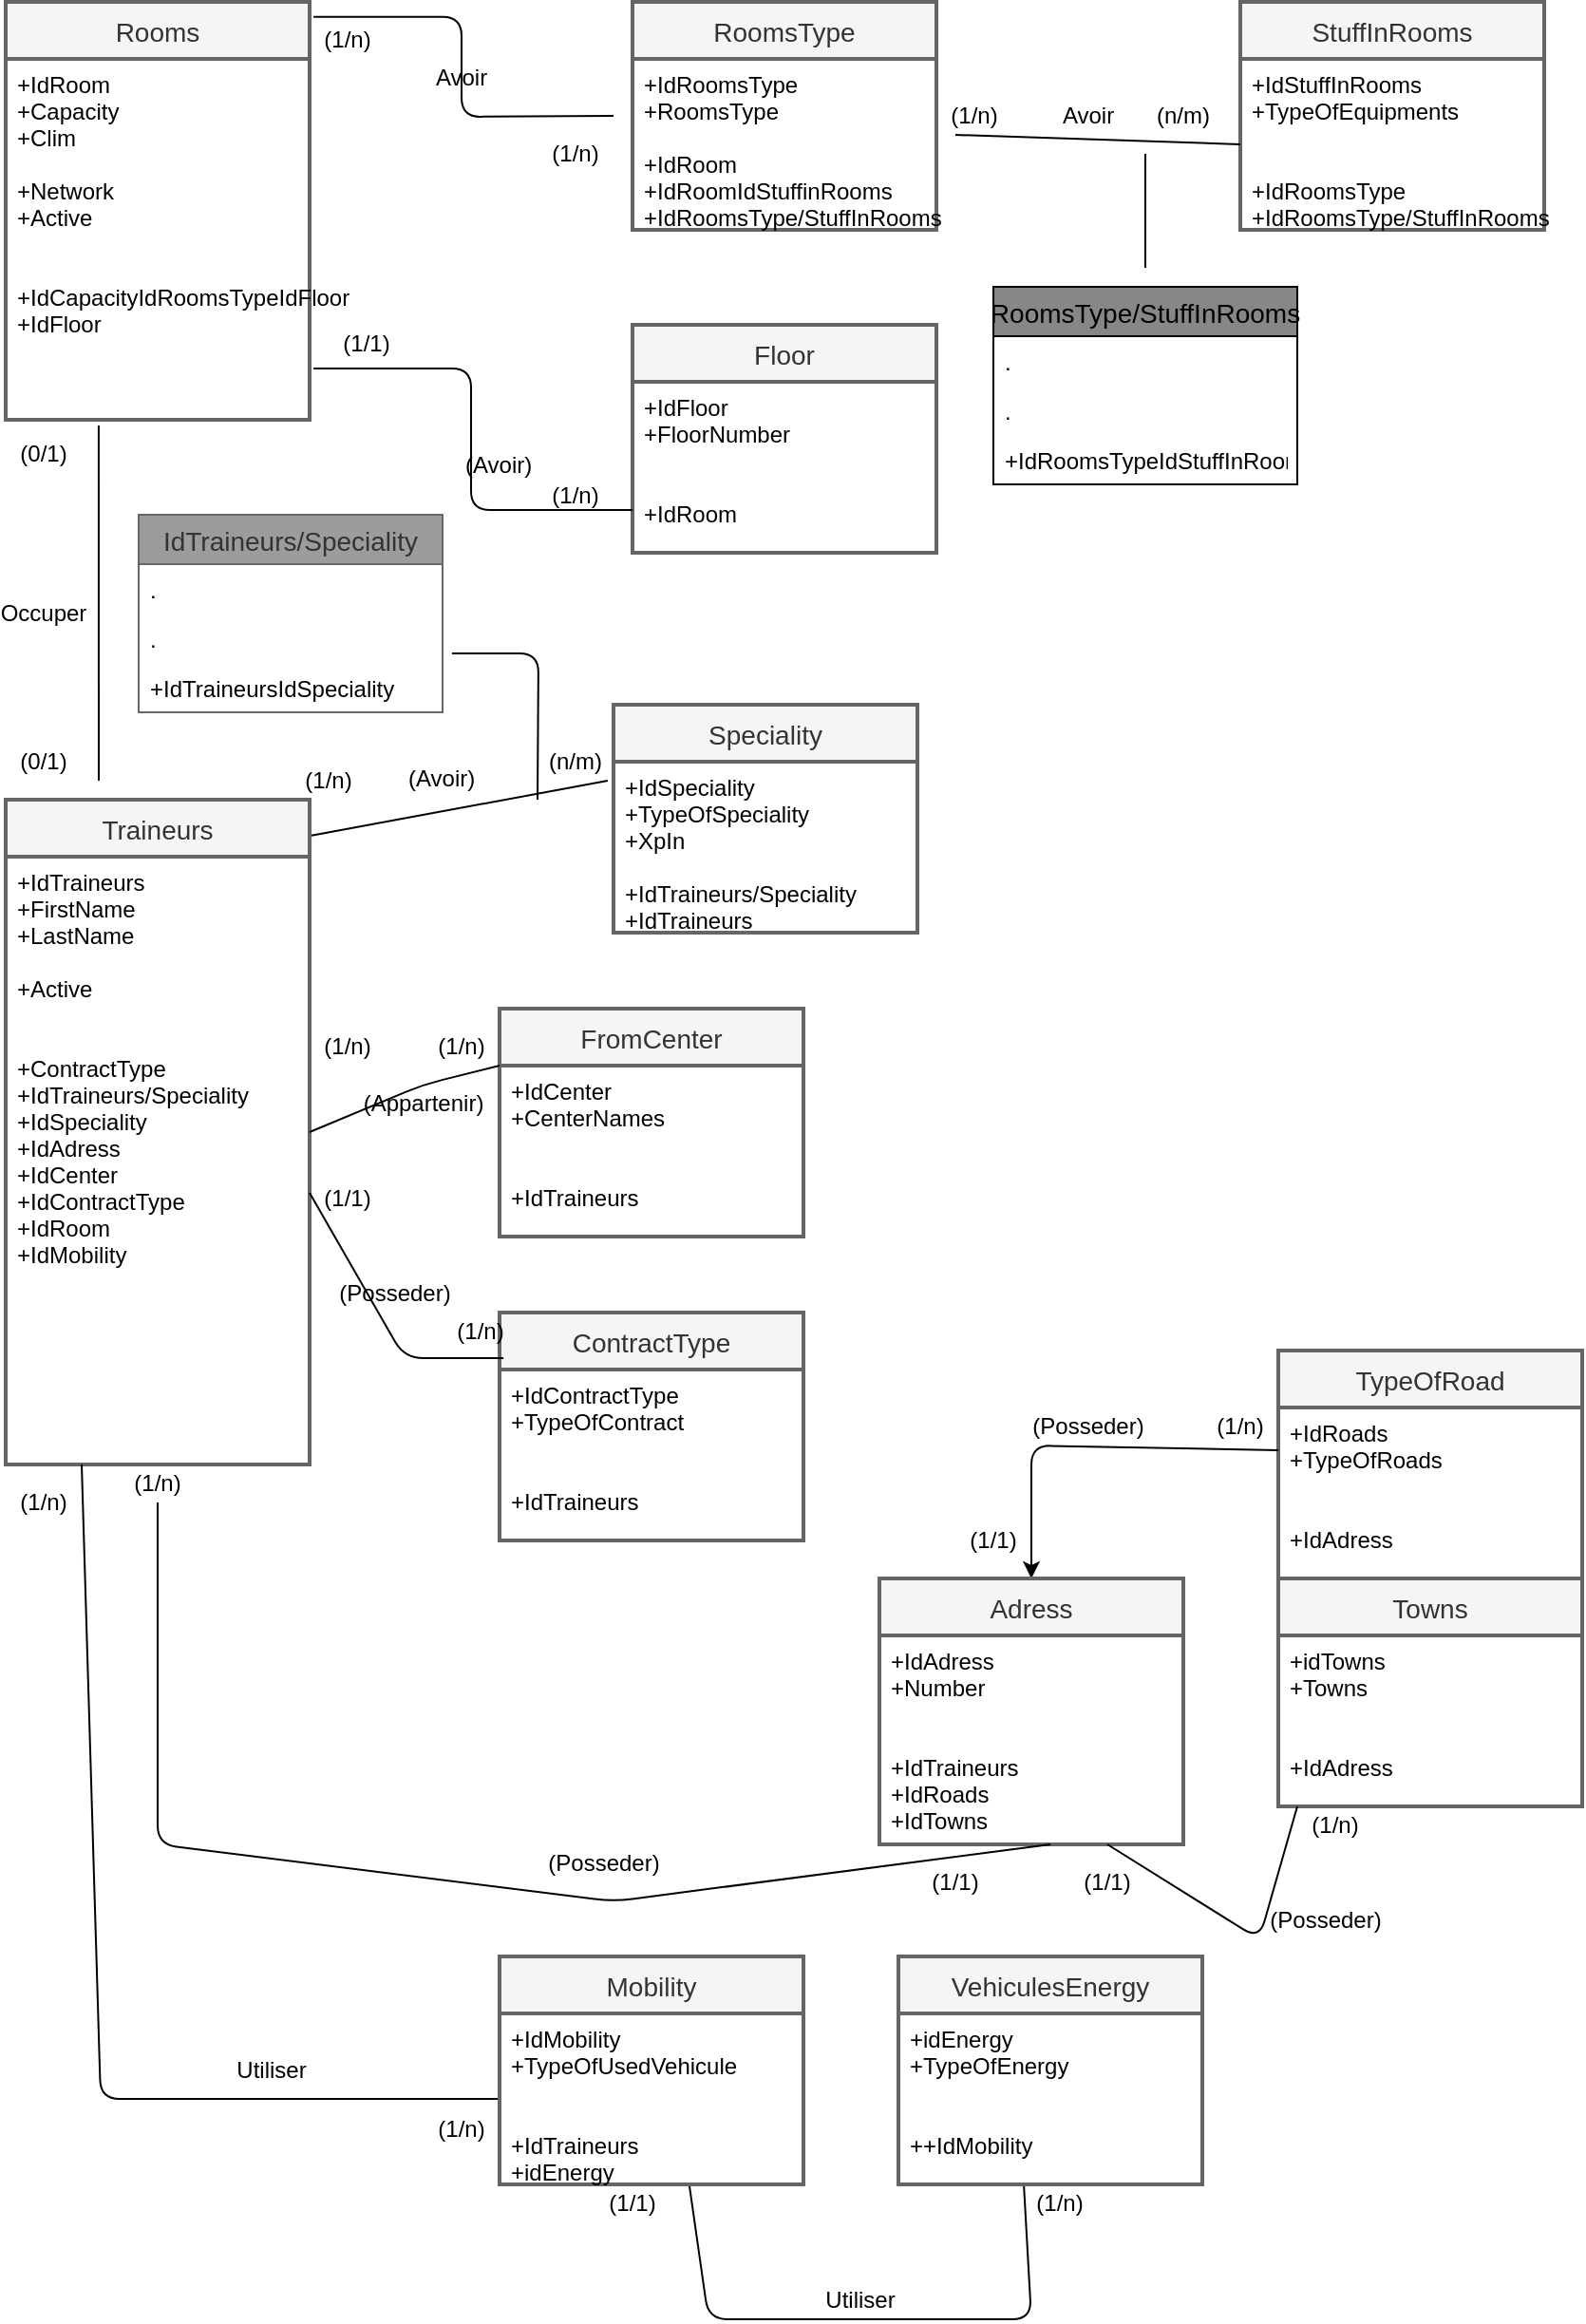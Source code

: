 <mxfile version="12.5.3" type="github">
  <diagram id="c_FgdC-Fhckcx7nlDciK" name="Page-1">
    <mxGraphModel dx="2248" dy="795" grid="1" gridSize="10" guides="1" tooltips="1" connect="1" arrows="1" fold="1" page="1" pageScale="1" pageWidth="827" pageHeight="1169" math="0" shadow="0">
      <root>
        <mxCell id="0"/>
        <mxCell id="1" parent="0"/>
        <mxCell id="vV2OZhfB6OUsBRNj7-WW-6" value="Rooms" style="swimlane;childLayout=stackLayout;horizontal=1;startSize=30;horizontalStack=0;fillColor=#f5f5f5;fontColor=#333333;rounded=0;fontSize=14;fontStyle=0;strokeWidth=2;resizeParent=0;resizeLast=1;shadow=0;dashed=0;align=center;swimlaneFillColor=#ffffff;strokeColor=#666666;" parent="1" vertex="1">
          <mxGeometry x="-20" y="20" width="160" height="220" as="geometry"/>
        </mxCell>
        <mxCell id="vV2OZhfB6OUsBRNj7-WW-7" value="+IdRoom&#xa;+Capacity&#xa;+Clim&#xa;&#xa;+Network&#xa;+Active&#xa;&#xa;&#xa;+IdCapacityIdRoomsTypeIdFloor&#xa;+IdFloor&#xa;&#xa;&#xa;&#xa;&#xa;" style="align=left;strokeColor=none;fillColor=none;spacingLeft=4;fontSize=12;verticalAlign=top;resizable=0;rotatable=0;part=1;labelBackgroundColor=none;" parent="vV2OZhfB6OUsBRNj7-WW-6" vertex="1">
          <mxGeometry y="30" width="160" height="190" as="geometry"/>
        </mxCell>
        <mxCell id="vV2OZhfB6OUsBRNj7-WW-65" value="Floor" style="swimlane;childLayout=stackLayout;horizontal=1;startSize=30;horizontalStack=0;fillColor=#f5f5f5;rounded=0;fontSize=14;fontStyle=0;strokeWidth=2;resizeParent=0;resizeLast=1;shadow=0;dashed=0;align=center;strokeColor=#666666;fontColor=#333333;" parent="1" vertex="1">
          <mxGeometry x="310" y="190" width="160" height="120" as="geometry"/>
        </mxCell>
        <mxCell id="vV2OZhfB6OUsBRNj7-WW-66" value="+IdFloor&#xa;+FloorNumber&#xa;&#xa;&#xa;+IdRoom&#xa;" style="align=left;strokeColor=none;fillColor=none;spacingLeft=4;fontSize=12;verticalAlign=top;resizable=0;rotatable=0;part=1;" parent="vV2OZhfB6OUsBRNj7-WW-65" vertex="1">
          <mxGeometry y="30" width="160" height="90" as="geometry"/>
        </mxCell>
        <mxCell id="vV2OZhfB6OUsBRNj7-WW-70" value="Traineurs" style="swimlane;childLayout=stackLayout;horizontal=1;startSize=30;horizontalStack=0;fillColor=#f5f5f5;fontColor=#333333;rounded=0;fontSize=14;fontStyle=0;strokeWidth=2;resizeParent=0;resizeLast=1;shadow=0;dashed=0;align=center;labelBackgroundColor=none;strokeColor=#666666;" parent="1" vertex="1">
          <mxGeometry x="-20" y="440" width="160" height="350" as="geometry"/>
        </mxCell>
        <mxCell id="vV2OZhfB6OUsBRNj7-WW-71" value="+IdTraineurs&#xa;+FirstName&#xa;+LastName&#xa;&#xa;+Active&#xa;&#xa;&#xa;+ContractType&#xa;+IdTraineurs/Speciality&#xa;+IdSpeciality&#xa;+IdAdress&#xa;+IdCenter&#xa;+IdContractType&#xa;+IdRoom&#xa;+IdMobility&#xa;&#xa;&#xa;&#xa;" style="align=left;strokeColor=none;fillColor=none;spacingLeft=4;fontSize=12;verticalAlign=top;resizable=0;rotatable=0;part=1;" parent="vV2OZhfB6OUsBRNj7-WW-70" vertex="1">
          <mxGeometry y="30" width="160" height="320" as="geometry"/>
        </mxCell>
        <mxCell id="vV2OZhfB6OUsBRNj7-WW-72" value="Speciality" style="swimlane;childLayout=stackLayout;horizontal=1;startSize=30;horizontalStack=0;fillColor=#f5f5f5;rounded=0;fontSize=14;fontStyle=0;strokeWidth=2;resizeParent=0;resizeLast=1;shadow=0;dashed=0;align=center;labelBackgroundColor=none;strokeColor=#666666;fontColor=#333333;" parent="1" vertex="1">
          <mxGeometry x="300" y="390" width="160" height="120" as="geometry"/>
        </mxCell>
        <mxCell id="vV2OZhfB6OUsBRNj7-WW-73" value="+IdSpeciality&#xa;+TypeOfSpeciality&#xa;+XpIn&#xa;&#xa;+IdTraineurs/Speciality&#xa;+IdTraineurs&#xa;" style="align=left;strokeColor=none;fillColor=none;spacingLeft=4;fontSize=12;verticalAlign=top;resizable=0;rotatable=0;part=1;" parent="vV2OZhfB6OUsBRNj7-WW-72" vertex="1">
          <mxGeometry y="30" width="160" height="90" as="geometry"/>
        </mxCell>
        <mxCell id="vV2OZhfB6OUsBRNj7-WW-74" value="FromCenter" style="swimlane;childLayout=stackLayout;horizontal=1;startSize=30;horizontalStack=0;fillColor=#f5f5f5;rounded=0;fontSize=14;fontStyle=0;strokeWidth=2;resizeParent=0;resizeLast=1;shadow=0;dashed=0;align=center;labelBackgroundColor=none;strokeColor=#666666;fontColor=#333333;" parent="1" vertex="1">
          <mxGeometry x="240" y="550" width="160" height="120" as="geometry"/>
        </mxCell>
        <mxCell id="vV2OZhfB6OUsBRNj7-WW-75" value="+IdCenter&#xa;+CenterNames&#xa;&#xa;&#xa;+IdTraineurs&#xa;" style="align=left;strokeColor=none;fillColor=none;spacingLeft=4;fontSize=12;verticalAlign=top;resizable=0;rotatable=0;part=1;" parent="vV2OZhfB6OUsBRNj7-WW-74" vertex="1">
          <mxGeometry y="30" width="160" height="90" as="geometry"/>
        </mxCell>
        <mxCell id="vV2OZhfB6OUsBRNj7-WW-76" value="ContractType" style="swimlane;childLayout=stackLayout;horizontal=1;startSize=30;horizontalStack=0;fillColor=#f5f5f5;rounded=0;fontSize=14;fontStyle=0;strokeWidth=2;resizeParent=0;resizeLast=1;shadow=0;dashed=0;align=center;labelBackgroundColor=none;strokeColor=#666666;fontColor=#333333;" parent="1" vertex="1">
          <mxGeometry x="240" y="710" width="160" height="120" as="geometry"/>
        </mxCell>
        <mxCell id="vV2OZhfB6OUsBRNj7-WW-77" value="+IdContractType&#xa;+TypeOfContract&#xa;&#xa;&#xa;+IdTraineurs&#xa;" style="align=left;strokeColor=none;fillColor=none;spacingLeft=4;fontSize=12;verticalAlign=top;resizable=0;rotatable=0;part=1;" parent="vV2OZhfB6OUsBRNj7-WW-76" vertex="1">
          <mxGeometry y="30" width="160" height="90" as="geometry"/>
        </mxCell>
        <mxCell id="vV2OZhfB6OUsBRNj7-WW-94" value="RoomsType" style="swimlane;childLayout=stackLayout;horizontal=1;startSize=30;horizontalStack=0;fillColor=#f5f5f5;rounded=0;fontSize=14;fontStyle=0;strokeWidth=2;resizeParent=0;resizeLast=1;shadow=0;dashed=0;align=center;labelBackgroundColor=none;strokeColor=#666666;fontColor=#333333;" parent="1" vertex="1">
          <mxGeometry x="310" y="20" width="160" height="120" as="geometry"/>
        </mxCell>
        <mxCell id="vV2OZhfB6OUsBRNj7-WW-95" value="+IdRoomsType&#xa;+RoomsType&#xa;&#xa;+IdRoom&#xa;+IdRoomIdStuffinRooms&#xa;+IdRoomsType/StuffInRooms&#xa;&#xa;" style="align=left;strokeColor=none;fillColor=none;spacingLeft=4;fontSize=12;verticalAlign=top;resizable=0;rotatable=0;part=1;" parent="vV2OZhfB6OUsBRNj7-WW-94" vertex="1">
          <mxGeometry y="30" width="160" height="90" as="geometry"/>
        </mxCell>
        <mxCell id="vV2OZhfB6OUsBRNj7-WW-96" value="StuffInRooms" style="swimlane;childLayout=stackLayout;horizontal=1;startSize=30;horizontalStack=0;fillColor=#f5f5f5;rounded=0;fontSize=14;fontStyle=0;strokeWidth=2;resizeParent=0;resizeLast=1;shadow=0;dashed=0;align=center;labelBackgroundColor=none;strokeColor=#666666;fontColor=#333333;" parent="1" vertex="1">
          <mxGeometry x="630" y="20" width="160" height="120" as="geometry"/>
        </mxCell>
        <mxCell id="vV2OZhfB6OUsBRNj7-WW-97" value="+IdStuffInRooms&#xa;+TypeOfEquipments&#xa;&#xa;&#xa;+IdRoomsType&#xa;+IdRoomsType/StuffInRooms&#xa;&#xa;" style="align=left;strokeColor=none;fillColor=none;spacingLeft=4;fontSize=12;verticalAlign=top;resizable=0;rotatable=0;part=1;" parent="vV2OZhfB6OUsBRNj7-WW-96" vertex="1">
          <mxGeometry y="30" width="160" height="90" as="geometry"/>
        </mxCell>
        <mxCell id="ZH39JfTqmYpF4iKeCnlZ-86" style="edgeStyle=orthogonalEdgeStyle;rounded=0;orthogonalLoop=1;jettySize=auto;html=1;" parent="1" source="vV2OZhfB6OUsBRNj7-WW-99" edge="1">
          <mxGeometry relative="1" as="geometry">
            <mxPoint x="520" y="850" as="targetPoint"/>
          </mxGeometry>
        </mxCell>
        <mxCell id="vV2OZhfB6OUsBRNj7-WW-99" value="Adress" style="swimlane;childLayout=stackLayout;horizontal=1;startSize=30;horizontalStack=0;fillColor=#f5f5f5;rounded=0;fontSize=14;fontStyle=0;strokeWidth=2;resizeParent=0;resizeLast=1;shadow=0;dashed=0;align=center;labelBackgroundColor=none;strokeColor=#666666;fontColor=#333333;" parent="1" vertex="1">
          <mxGeometry x="440" y="850" width="160" height="140" as="geometry"/>
        </mxCell>
        <mxCell id="vV2OZhfB6OUsBRNj7-WW-100" value="+IdAdress&#xa;+Number&#xa;&#xa;&#xa;+IdTraineurs&#xa;+IdRoads&#xa;+IdTowns&#xa;&#xa;" style="align=left;strokeColor=none;fillColor=none;spacingLeft=4;fontSize=12;verticalAlign=top;resizable=0;rotatable=0;part=1;" parent="vV2OZhfB6OUsBRNj7-WW-99" vertex="1">
          <mxGeometry y="30" width="160" height="110" as="geometry"/>
        </mxCell>
        <mxCell id="vV2OZhfB6OUsBRNj7-WW-101" value="TypeOfRoad" style="swimlane;childLayout=stackLayout;horizontal=1;startSize=30;horizontalStack=0;fillColor=#f5f5f5;rounded=0;fontSize=14;fontStyle=0;strokeWidth=2;resizeParent=0;resizeLast=1;shadow=0;dashed=0;align=center;labelBackgroundColor=none;strokeColor=#666666;fontColor=#333333;" parent="1" vertex="1">
          <mxGeometry x="650" y="730" width="160" height="120" as="geometry"/>
        </mxCell>
        <mxCell id="vV2OZhfB6OUsBRNj7-WW-102" value="+IdRoads&#xa;+TypeOfRoads&#xa;&#xa;&#xa;+IdAdress&#xa;" style="align=left;strokeColor=none;fillColor=none;spacingLeft=4;fontSize=12;verticalAlign=top;resizable=0;rotatable=0;part=1;" parent="vV2OZhfB6OUsBRNj7-WW-101" vertex="1">
          <mxGeometry y="30" width="160" height="90" as="geometry"/>
        </mxCell>
        <mxCell id="vV2OZhfB6OUsBRNj7-WW-103" value="Towns" style="swimlane;childLayout=stackLayout;horizontal=1;startSize=30;horizontalStack=0;fillColor=#f5f5f5;rounded=0;fontSize=14;fontStyle=0;strokeWidth=2;resizeParent=0;resizeLast=1;shadow=0;dashed=0;align=center;labelBackgroundColor=none;strokeColor=#666666;fontColor=#333333;" parent="1" vertex="1">
          <mxGeometry x="650" y="850" width="160" height="120" as="geometry"/>
        </mxCell>
        <mxCell id="vV2OZhfB6OUsBRNj7-WW-104" value="+idTowns&#xa;+Towns&#xa;&#xa;&#xa;+IdAdress&#xa;" style="align=left;strokeColor=none;fillColor=none;spacingLeft=4;fontSize=12;verticalAlign=top;resizable=0;rotatable=0;part=1;" parent="vV2OZhfB6OUsBRNj7-WW-103" vertex="1">
          <mxGeometry y="30" width="160" height="90" as="geometry"/>
        </mxCell>
        <mxCell id="ZH39JfTqmYpF4iKeCnlZ-7" value="(1/n)" style="text;html=1;strokeColor=none;fillColor=none;align=center;verticalAlign=middle;whiteSpace=wrap;rounded=0;" parent="1" vertex="1">
          <mxGeometry x="140" y="30" width="40" height="20" as="geometry"/>
        </mxCell>
        <mxCell id="ZH39JfTqmYpF4iKeCnlZ-8" value="Avoir" style="text;html=1;strokeColor=none;fillColor=none;align=center;verticalAlign=middle;whiteSpace=wrap;rounded=0;" parent="1" vertex="1">
          <mxGeometry x="190" y="50" width="60" height="20" as="geometry"/>
        </mxCell>
        <mxCell id="ZH39JfTqmYpF4iKeCnlZ-9" value="(1/n)" style="text;html=1;strokeColor=none;fillColor=none;align=center;verticalAlign=middle;whiteSpace=wrap;rounded=0;" parent="1" vertex="1">
          <mxGeometry x="260" y="90" width="40" height="20" as="geometry"/>
        </mxCell>
        <mxCell id="ZH39JfTqmYpF4iKeCnlZ-10" value="Avoir" style="text;html=1;strokeColor=none;fillColor=none;align=center;verticalAlign=middle;whiteSpace=wrap;rounded=0;" parent="1" vertex="1">
          <mxGeometry x="520" y="70" width="60" height="20" as="geometry"/>
        </mxCell>
        <mxCell id="ZH39JfTqmYpF4iKeCnlZ-12" value="(1/n)" style="text;html=1;strokeColor=none;fillColor=none;align=center;verticalAlign=middle;whiteSpace=wrap;rounded=0;" parent="1" vertex="1">
          <mxGeometry x="470" y="70" width="40" height="20" as="geometry"/>
        </mxCell>
        <mxCell id="ZH39JfTqmYpF4iKeCnlZ-13" value="(n/m)" style="text;html=1;strokeColor=none;fillColor=none;align=center;verticalAlign=middle;whiteSpace=wrap;rounded=0;" parent="1" vertex="1">
          <mxGeometry x="580" y="70" width="40" height="20" as="geometry"/>
        </mxCell>
        <mxCell id="ZH39JfTqmYpF4iKeCnlZ-17" value="RoomsType/StuffInRooms" style="swimlane;fontStyle=0;childLayout=stackLayout;horizontal=1;startSize=26;fillColor=#878787;horizontalStack=0;resizeParent=1;resizeParentMax=0;resizeLast=0;collapsible=1;marginBottom=0;swimlaneFillColor=#ffffff;align=center;fontSize=14;" parent="1" vertex="1">
          <mxGeometry x="500" y="170" width="160" height="104" as="geometry"/>
        </mxCell>
        <mxCell id="ZH39JfTqmYpF4iKeCnlZ-18" value="." style="text;strokeColor=none;fillColor=none;spacingLeft=4;spacingRight=4;overflow=hidden;rotatable=0;points=[[0,0.5],[1,0.5]];portConstraint=eastwest;fontSize=12;" parent="ZH39JfTqmYpF4iKeCnlZ-17" vertex="1">
          <mxGeometry y="26" width="160" height="26" as="geometry"/>
        </mxCell>
        <mxCell id="ZH39JfTqmYpF4iKeCnlZ-19" value="." style="text;strokeColor=none;fillColor=none;spacingLeft=4;spacingRight=4;overflow=hidden;rotatable=0;points=[[0,0.5],[1,0.5]];portConstraint=eastwest;fontSize=12;" parent="ZH39JfTqmYpF4iKeCnlZ-17" vertex="1">
          <mxGeometry y="52" width="160" height="26" as="geometry"/>
        </mxCell>
        <mxCell id="ZH39JfTqmYpF4iKeCnlZ-20" value="+IdRoomsTypeIdStuffInRooms&#xa;" style="text;strokeColor=none;fillColor=none;spacingLeft=4;spacingRight=4;overflow=hidden;rotatable=0;points=[[0,0.5],[1,0.5]];portConstraint=eastwest;fontSize=12;" parent="ZH39JfTqmYpF4iKeCnlZ-17" vertex="1">
          <mxGeometry y="78" width="160" height="26" as="geometry"/>
        </mxCell>
        <mxCell id="ZH39JfTqmYpF4iKeCnlZ-24" value="&lt;div&gt;(1/1)&lt;/div&gt;" style="text;html=1;strokeColor=none;fillColor=none;align=center;verticalAlign=middle;whiteSpace=wrap;rounded=0;" parent="1" vertex="1">
          <mxGeometry x="150" y="190" width="40" height="20" as="geometry"/>
        </mxCell>
        <mxCell id="ZH39JfTqmYpF4iKeCnlZ-26" value="(1/n)" style="text;html=1;strokeColor=none;fillColor=none;align=center;verticalAlign=middle;whiteSpace=wrap;rounded=0;" parent="1" vertex="1">
          <mxGeometry x="260" y="270" width="40" height="20" as="geometry"/>
        </mxCell>
        <mxCell id="ZH39JfTqmYpF4iKeCnlZ-28" value="(Avoir)" style="text;html=1;" parent="1" vertex="1">
          <mxGeometry x="220" y="250" width="60" height="30" as="geometry"/>
        </mxCell>
        <mxCell id="ZH39JfTqmYpF4iKeCnlZ-29" value="" style="endArrow=none;html=1;exitX=1.006;exitY=0.054;exitDx=0;exitDy=0;exitPerimeter=0;entryX=-0.019;entryY=0.111;entryDx=0;entryDy=0;entryPerimeter=0;" parent="1" source="vV2OZhfB6OUsBRNj7-WW-70" target="vV2OZhfB6OUsBRNj7-WW-73" edge="1">
          <mxGeometry width="50" height="50" relative="1" as="geometry">
            <mxPoint x="160" y="470" as="sourcePoint"/>
            <mxPoint x="210" y="420" as="targetPoint"/>
          </mxGeometry>
        </mxCell>
        <mxCell id="ZH39JfTqmYpF4iKeCnlZ-30" value="" style="endArrow=none;html=1;edgeStyle=orthogonalEdgeStyle;exitX=1.013;exitY=0.858;exitDx=0;exitDy=0;exitPerimeter=0;entryX=0;entryY=0.75;entryDx=0;entryDy=0;" parent="1" source="vV2OZhfB6OUsBRNj7-WW-7" target="vV2OZhfB6OUsBRNj7-WW-66" edge="1">
          <mxGeometry width="50" height="50" relative="1" as="geometry">
            <mxPoint x="190" y="250" as="sourcePoint"/>
            <mxPoint x="240" y="200" as="targetPoint"/>
          </mxGeometry>
        </mxCell>
        <mxCell id="ZH39JfTqmYpF4iKeCnlZ-31" value="" style="endArrow=none;html=1;entryX=0;entryY=0.5;entryDx=0;entryDy=0;exitX=0.25;exitY=1;exitDx=0;exitDy=0;" parent="1" source="vV2OZhfB6OUsBRNj7-WW-71" target="vV2OZhfB6OUsBRNj7-WW-89" edge="1">
          <mxGeometry width="50" height="50" relative="1" as="geometry">
            <mxPoint y="1090" as="sourcePoint"/>
            <mxPoint x="120" y="1100" as="targetPoint"/>
            <Array as="points">
              <mxPoint x="30" y="1124"/>
            </Array>
          </mxGeometry>
        </mxCell>
        <mxCell id="ZH39JfTqmYpF4iKeCnlZ-33" value="" style="endArrow=none;html=1;edgeStyle=orthogonalEdgeStyle;exitX=1.013;exitY=0.036;exitDx=0;exitDy=0;exitPerimeter=0;" parent="1" source="vV2OZhfB6OUsBRNj7-WW-6" edge="1">
          <mxGeometry width="50" height="50" relative="1" as="geometry">
            <mxPoint x="180" y="30" as="sourcePoint"/>
            <mxPoint x="300" y="80" as="targetPoint"/>
          </mxGeometry>
        </mxCell>
        <mxCell id="ZH39JfTqmYpF4iKeCnlZ-35" value="" style="endArrow=none;html=1;entryX=0.413;entryY=1.011;entryDx=0;entryDy=0;entryPerimeter=0;exitX=0.625;exitY=1.011;exitDx=0;exitDy=0;exitPerimeter=0;" parent="1" source="vV2OZhfB6OUsBRNj7-WW-89" target="vV2OZhfB6OUsBRNj7-WW-92" edge="1">
          <mxGeometry width="50" height="50" relative="1" as="geometry">
            <mxPoint x="410" y="1240" as="sourcePoint"/>
            <mxPoint x="460" y="1190" as="targetPoint"/>
            <Array as="points">
              <mxPoint x="350" y="1240"/>
              <mxPoint x="520" y="1240"/>
            </Array>
          </mxGeometry>
        </mxCell>
        <mxCell id="ZH39JfTqmYpF4iKeCnlZ-38" value="" style="endArrow=none;html=1;exitX=0.25;exitY=1;exitDx=0;exitDy=0;entryX=0;entryY=0.5;entryDx=0;entryDy=0;" parent="1" source="ZH39JfTqmYpF4iKeCnlZ-12" target="vV2OZhfB6OUsBRNj7-WW-97" edge="1">
          <mxGeometry width="50" height="50" relative="1" as="geometry">
            <mxPoint x="530" y="140" as="sourcePoint"/>
            <mxPoint x="580" y="90" as="targetPoint"/>
          </mxGeometry>
        </mxCell>
        <mxCell id="ZH39JfTqmYpF4iKeCnlZ-39" value="" style="endArrow=none;html=1;" parent="1" edge="1">
          <mxGeometry width="50" height="50" relative="1" as="geometry">
            <mxPoint x="580" y="160" as="sourcePoint"/>
            <mxPoint x="580" y="100" as="targetPoint"/>
          </mxGeometry>
        </mxCell>
        <mxCell id="ZH39JfTqmYpF4iKeCnlZ-40" value="(1/n)" style="text;html=1;strokeColor=none;fillColor=none;align=center;verticalAlign=middle;whiteSpace=wrap;rounded=0;" parent="1" vertex="1">
          <mxGeometry x="130" y="420" width="40" height="20" as="geometry"/>
        </mxCell>
        <mxCell id="ZH39JfTqmYpF4iKeCnlZ-41" value="(Avoir)" style="text;html=1;" parent="1" vertex="1">
          <mxGeometry x="190" y="415" width="60" height="30" as="geometry"/>
        </mxCell>
        <mxCell id="ZH39JfTqmYpF4iKeCnlZ-42" value="(n/m)" style="text;html=1;strokeColor=none;fillColor=none;align=center;verticalAlign=middle;whiteSpace=wrap;rounded=0;" parent="1" vertex="1">
          <mxGeometry x="260" y="410" width="40" height="20" as="geometry"/>
        </mxCell>
        <mxCell id="ZH39JfTqmYpF4iKeCnlZ-44" value="IdTraineurs/Speciality" style="swimlane;fontStyle=0;childLayout=stackLayout;horizontal=1;startSize=26;fillColor=#9C9C9C;horizontalStack=0;resizeParent=1;resizeParentMax=0;resizeLast=0;collapsible=1;marginBottom=0;swimlaneFillColor=#ffffff;align=center;fontSize=14;strokeColor=#666666;fontColor=#333333;" parent="1" vertex="1">
          <mxGeometry x="50" y="290" width="160" height="104" as="geometry"/>
        </mxCell>
        <mxCell id="ZH39JfTqmYpF4iKeCnlZ-45" value="." style="text;strokeColor=none;fillColor=none;spacingLeft=4;spacingRight=4;overflow=hidden;rotatable=0;points=[[0,0.5],[1,0.5]];portConstraint=eastwest;fontSize=12;" parent="ZH39JfTqmYpF4iKeCnlZ-44" vertex="1">
          <mxGeometry y="26" width="160" height="26" as="geometry"/>
        </mxCell>
        <mxCell id="ZH39JfTqmYpF4iKeCnlZ-46" value="." style="text;strokeColor=none;fillColor=none;spacingLeft=4;spacingRight=4;overflow=hidden;rotatable=0;points=[[0,0.5],[1,0.5]];portConstraint=eastwest;fontSize=12;" parent="ZH39JfTqmYpF4iKeCnlZ-44" vertex="1">
          <mxGeometry y="52" width="160" height="26" as="geometry"/>
        </mxCell>
        <mxCell id="ZH39JfTqmYpF4iKeCnlZ-47" value="+IdTraineursIdSpeciality" style="text;strokeColor=none;fillColor=none;spacingLeft=4;spacingRight=4;overflow=hidden;rotatable=0;points=[[0,0.5],[1,0.5]];portConstraint=eastwest;fontSize=12;" parent="ZH39JfTqmYpF4iKeCnlZ-44" vertex="1">
          <mxGeometry y="78" width="160" height="26" as="geometry"/>
        </mxCell>
        <mxCell id="ZH39JfTqmYpF4iKeCnlZ-49" value="" style="endArrow=none;html=1;edgeStyle=orthogonalEdgeStyle;exitX=1.031;exitY=0.808;exitDx=0;exitDy=0;exitPerimeter=0;" parent="1" source="ZH39JfTqmYpF4iKeCnlZ-46" edge="1">
          <mxGeometry width="50" height="50" relative="1" as="geometry">
            <mxPoint x="200" y="380" as="sourcePoint"/>
            <mxPoint x="260" y="440" as="targetPoint"/>
          </mxGeometry>
        </mxCell>
        <mxCell id="ZH39JfTqmYpF4iKeCnlZ-50" value="" style="endArrow=none;html=1;entryX=0.306;entryY=1.016;entryDx=0;entryDy=0;entryPerimeter=0;" parent="1" target="vV2OZhfB6OUsBRNj7-WW-7" edge="1">
          <mxGeometry width="50" height="50" relative="1" as="geometry">
            <mxPoint x="29" y="430" as="sourcePoint"/>
            <mxPoint x="50" y="330" as="targetPoint"/>
          </mxGeometry>
        </mxCell>
        <mxCell id="ZH39JfTqmYpF4iKeCnlZ-51" value="Occuper" style="text;html=1;strokeColor=none;fillColor=none;align=center;verticalAlign=middle;whiteSpace=wrap;rounded=0;" parent="1" vertex="1">
          <mxGeometry x="-20" y="332" width="40" height="20" as="geometry"/>
        </mxCell>
        <mxCell id="ZH39JfTqmYpF4iKeCnlZ-53" value="(0/1)" style="text;html=1;strokeColor=none;fillColor=none;align=center;verticalAlign=middle;whiteSpace=wrap;rounded=0;" parent="1" vertex="1">
          <mxGeometry x="-20" y="248" width="40" height="20" as="geometry"/>
        </mxCell>
        <mxCell id="ZH39JfTqmYpF4iKeCnlZ-54" value="(0/1)" style="text;html=1;strokeColor=none;fillColor=none;align=center;verticalAlign=middle;whiteSpace=wrap;rounded=0;" parent="1" vertex="1">
          <mxGeometry x="-20" y="410" width="40" height="20" as="geometry"/>
        </mxCell>
        <mxCell id="ZH39JfTqmYpF4iKeCnlZ-65" value="" style="endArrow=none;html=1;exitX=1;exitY=0.5;exitDx=0;exitDy=0;entryX=0;entryY=0;entryDx=0;entryDy=0;" parent="1" source="vV2OZhfB6OUsBRNj7-WW-70" target="vV2OZhfB6OUsBRNj7-WW-75" edge="1">
          <mxGeometry width="50" height="50" relative="1" as="geometry">
            <mxPoint x="170" y="630" as="sourcePoint"/>
            <mxPoint x="230" y="580" as="targetPoint"/>
            <Array as="points">
              <mxPoint x="200" y="590"/>
            </Array>
          </mxGeometry>
        </mxCell>
        <mxCell id="ZH39JfTqmYpF4iKeCnlZ-66" value="(1/n)" style="text;html=1;strokeColor=none;fillColor=none;align=center;verticalAlign=middle;whiteSpace=wrap;rounded=0;" parent="1" vertex="1">
          <mxGeometry x="140" y="560" width="40" height="20" as="geometry"/>
        </mxCell>
        <mxCell id="ZH39JfTqmYpF4iKeCnlZ-67" value="(1/n)" style="text;html=1;strokeColor=none;fillColor=none;align=center;verticalAlign=middle;whiteSpace=wrap;rounded=0;" parent="1" vertex="1">
          <mxGeometry x="200" y="560" width="40" height="20" as="geometry"/>
        </mxCell>
        <mxCell id="ZH39JfTqmYpF4iKeCnlZ-68" value="&lt;div&gt;(Appartenir)&lt;/div&gt;" style="text;html=1;strokeColor=none;fillColor=none;align=center;verticalAlign=middle;whiteSpace=wrap;rounded=0;" parent="1" vertex="1">
          <mxGeometry x="180" y="590" width="40" height="20" as="geometry"/>
        </mxCell>
        <mxCell id="ZH39JfTqmYpF4iKeCnlZ-69" value="" style="endArrow=none;html=1;entryX=0.013;entryY=0.2;entryDx=0;entryDy=0;entryPerimeter=0;" parent="1" target="vV2OZhfB6OUsBRNj7-WW-76" edge="1">
          <mxGeometry width="50" height="50" relative="1" as="geometry">
            <mxPoint x="140" y="647" as="sourcePoint"/>
            <mxPoint x="230" y="720" as="targetPoint"/>
            <Array as="points">
              <mxPoint x="190" y="734"/>
            </Array>
          </mxGeometry>
        </mxCell>
        <mxCell id="ZH39JfTqmYpF4iKeCnlZ-70" value="(1/1)" style="text;html=1;strokeColor=none;fillColor=none;align=center;verticalAlign=middle;whiteSpace=wrap;rounded=0;" parent="1" vertex="1">
          <mxGeometry x="140" y="640" width="40" height="20" as="geometry"/>
        </mxCell>
        <mxCell id="ZH39JfTqmYpF4iKeCnlZ-71" value="(1/n)" style="text;html=1;strokeColor=none;fillColor=none;align=center;verticalAlign=middle;whiteSpace=wrap;rounded=0;" parent="1" vertex="1">
          <mxGeometry x="210" y="710" width="40" height="20" as="geometry"/>
        </mxCell>
        <mxCell id="ZH39JfTqmYpF4iKeCnlZ-73" value="(Posseder)" style="text;html=1;strokeColor=none;fillColor=none;align=center;verticalAlign=middle;whiteSpace=wrap;rounded=0;" parent="1" vertex="1">
          <mxGeometry x="150" y="690" width="70" height="20" as="geometry"/>
        </mxCell>
        <mxCell id="vV2OZhfB6OUsBRNj7-WW-88" value="Mobility" style="swimlane;childLayout=stackLayout;horizontal=1;startSize=30;horizontalStack=0;fillColor=#f5f5f5;rounded=0;fontSize=14;fontStyle=0;strokeWidth=2;resizeParent=0;resizeLast=1;shadow=0;dashed=0;align=center;labelBackgroundColor=none;strokeColor=#666666;fontColor=#333333;" parent="1" vertex="1">
          <mxGeometry x="240" y="1049" width="160" height="120" as="geometry"/>
        </mxCell>
        <mxCell id="vV2OZhfB6OUsBRNj7-WW-89" value="+IdMobility&#xa;+TypeOfUsedVehicule&#xa;&#xa;&#xa;+IdTraineurs&#xa;+idEnergy&#xa;" style="align=left;strokeColor=none;fillColor=none;spacingLeft=4;fontSize=12;verticalAlign=top;resizable=0;rotatable=0;part=1;" parent="vV2OZhfB6OUsBRNj7-WW-88" vertex="1">
          <mxGeometry y="30" width="160" height="90" as="geometry"/>
        </mxCell>
        <mxCell id="vV2OZhfB6OUsBRNj7-WW-91" value="VehiculesEnergy" style="swimlane;childLayout=stackLayout;horizontal=1;startSize=30;horizontalStack=0;fillColor=#f5f5f5;rounded=0;fontSize=14;fontStyle=0;strokeWidth=2;resizeParent=0;resizeLast=1;shadow=0;dashed=0;align=center;labelBackgroundColor=none;strokeColor=#666666;fontColor=#333333;" parent="1" vertex="1">
          <mxGeometry x="450" y="1049" width="160" height="120" as="geometry"/>
        </mxCell>
        <mxCell id="vV2OZhfB6OUsBRNj7-WW-92" value="+idEnergy&#xa;+TypeOfEnergy&#xa;&#xa;&#xa;++IdMobility&#xa;" style="align=left;strokeColor=none;fillColor=none;spacingLeft=4;fontSize=12;verticalAlign=top;resizable=0;rotatable=0;part=1;" parent="vV2OZhfB6OUsBRNj7-WW-91" vertex="1">
          <mxGeometry y="30" width="160" height="90" as="geometry"/>
        </mxCell>
        <mxCell id="ZH39JfTqmYpF4iKeCnlZ-82" value="(1/1)" style="text;html=1;strokeColor=none;fillColor=none;align=center;verticalAlign=middle;whiteSpace=wrap;rounded=0;" parent="1" vertex="1">
          <mxGeometry x="460" y="1000" width="40" height="20" as="geometry"/>
        </mxCell>
        <mxCell id="ZH39JfTqmYpF4iKeCnlZ-83" value="(Posseder)" style="text;html=1;strokeColor=none;fillColor=none;align=center;verticalAlign=middle;whiteSpace=wrap;rounded=0;" parent="1" vertex="1">
          <mxGeometry x="260" y="990" width="70" height="20" as="geometry"/>
        </mxCell>
        <mxCell id="ZH39JfTqmYpF4iKeCnlZ-85" value="" style="endArrow=none;html=1;entryX=0;entryY=0.25;entryDx=0;entryDy=0;" parent="1" target="vV2OZhfB6OUsBRNj7-WW-102" edge="1">
          <mxGeometry width="50" height="50" relative="1" as="geometry">
            <mxPoint x="520" y="840" as="sourcePoint"/>
            <mxPoint x="640" y="780" as="targetPoint"/>
            <Array as="points">
              <mxPoint x="520" y="780"/>
            </Array>
          </mxGeometry>
        </mxCell>
        <mxCell id="ZH39JfTqmYpF4iKeCnlZ-87" value="(1/1)" style="text;html=1;strokeColor=none;fillColor=none;align=center;verticalAlign=middle;whiteSpace=wrap;rounded=0;" parent="1" vertex="1">
          <mxGeometry x="480" y="820" width="40" height="20" as="geometry"/>
        </mxCell>
        <mxCell id="ZH39JfTqmYpF4iKeCnlZ-88" value="(1/n)" style="text;html=1;strokeColor=none;fillColor=none;align=center;verticalAlign=middle;whiteSpace=wrap;rounded=0;" parent="1" vertex="1">
          <mxGeometry x="610" y="760" width="40" height="20" as="geometry"/>
        </mxCell>
        <mxCell id="ZH39JfTqmYpF4iKeCnlZ-90" value="(Posseder)" style="text;html=1;strokeColor=none;fillColor=none;align=center;verticalAlign=middle;whiteSpace=wrap;rounded=0;" parent="1" vertex="1">
          <mxGeometry x="515" y="760" width="70" height="20" as="geometry"/>
        </mxCell>
        <mxCell id="ZH39JfTqmYpF4iKeCnlZ-91" value="" style="endArrow=none;html=1;exitX=0.75;exitY=1;exitDx=0;exitDy=0;" parent="1" source="vV2OZhfB6OUsBRNj7-WW-100" edge="1">
          <mxGeometry width="50" height="50" relative="1" as="geometry">
            <mxPoint x="570" y="980" as="sourcePoint"/>
            <mxPoint x="660" y="970" as="targetPoint"/>
            <Array as="points">
              <mxPoint x="640" y="1040"/>
            </Array>
          </mxGeometry>
        </mxCell>
        <mxCell id="ZH39JfTqmYpF4iKeCnlZ-92" value="(1/1)" style="text;html=1;strokeColor=none;fillColor=none;align=center;verticalAlign=middle;whiteSpace=wrap;rounded=0;" parent="1" vertex="1">
          <mxGeometry x="540" y="1000" width="40" height="20" as="geometry"/>
        </mxCell>
        <mxCell id="ZH39JfTqmYpF4iKeCnlZ-93" value="(1/n)" style="text;html=1;strokeColor=none;fillColor=none;align=center;verticalAlign=middle;whiteSpace=wrap;rounded=0;" parent="1" vertex="1">
          <mxGeometry x="660" y="970" width="40" height="20" as="geometry"/>
        </mxCell>
        <mxCell id="ZH39JfTqmYpF4iKeCnlZ-95" value="(Posseder)" style="text;html=1;strokeColor=none;fillColor=none;align=center;verticalAlign=middle;whiteSpace=wrap;rounded=0;" parent="1" vertex="1">
          <mxGeometry x="640" y="1020" width="70" height="20" as="geometry"/>
        </mxCell>
        <mxCell id="ZH39JfTqmYpF4iKeCnlZ-81" value="(1/n)" style="text;html=1;strokeColor=none;fillColor=none;align=center;verticalAlign=middle;whiteSpace=wrap;rounded=0;" parent="1" vertex="1">
          <mxGeometry x="40" y="790" width="40" height="20" as="geometry"/>
        </mxCell>
        <mxCell id="ZH39JfTqmYpF4iKeCnlZ-96" value="" style="endArrow=none;html=1;entryX=0.5;entryY=1;entryDx=0;entryDy=0;exitX=0.563;exitY=1;exitDx=0;exitDy=0;exitPerimeter=0;" parent="1" source="vV2OZhfB6OUsBRNj7-WW-100" target="ZH39JfTqmYpF4iKeCnlZ-81" edge="1">
          <mxGeometry width="50" height="50" relative="1" as="geometry">
            <mxPoint x="530.08" y="970" as="sourcePoint"/>
            <mxPoint x="60" y="790" as="targetPoint"/>
            <Array as="points">
              <mxPoint x="300" y="1020"/>
              <mxPoint x="60" y="990"/>
            </Array>
          </mxGeometry>
        </mxCell>
        <mxCell id="ZH39JfTqmYpF4iKeCnlZ-97" value="(1/n)" style="text;html=1;strokeColor=none;fillColor=none;align=center;verticalAlign=middle;whiteSpace=wrap;rounded=0;" parent="1" vertex="1">
          <mxGeometry x="-20" y="800" width="40" height="20" as="geometry"/>
        </mxCell>
        <mxCell id="ZH39JfTqmYpF4iKeCnlZ-99" value="(1/n)" style="text;html=1;strokeColor=none;fillColor=none;align=center;verticalAlign=middle;whiteSpace=wrap;rounded=0;" parent="1" vertex="1">
          <mxGeometry x="200" y="1130" width="40" height="20" as="geometry"/>
        </mxCell>
        <mxCell id="ZH39JfTqmYpF4iKeCnlZ-101" value="Utiliser" style="text;html=1;strokeColor=none;fillColor=none;align=center;verticalAlign=middle;whiteSpace=wrap;rounded=0;" parent="1" vertex="1">
          <mxGeometry x="60" y="1099" width="120" height="20" as="geometry"/>
        </mxCell>
        <mxCell id="ZH39JfTqmYpF4iKeCnlZ-102" value="(1/1)" style="text;html=1;strokeColor=none;fillColor=none;align=center;verticalAlign=middle;whiteSpace=wrap;rounded=0;" parent="1" vertex="1">
          <mxGeometry x="290" y="1169" width="40" height="20" as="geometry"/>
        </mxCell>
        <mxCell id="ZH39JfTqmYpF4iKeCnlZ-103" value="(1/n)" style="text;html=1;strokeColor=none;fillColor=none;align=center;verticalAlign=middle;whiteSpace=wrap;rounded=0;" parent="1" vertex="1">
          <mxGeometry x="515" y="1169" width="40" height="20" as="geometry"/>
        </mxCell>
        <mxCell id="ZH39JfTqmYpF4iKeCnlZ-105" value="Utiliser" style="text;html=1;strokeColor=none;fillColor=none;align=center;verticalAlign=middle;whiteSpace=wrap;rounded=0;" parent="1" vertex="1">
          <mxGeometry x="370" y="1220" width="120" height="20" as="geometry"/>
        </mxCell>
      </root>
    </mxGraphModel>
  </diagram>
</mxfile>
